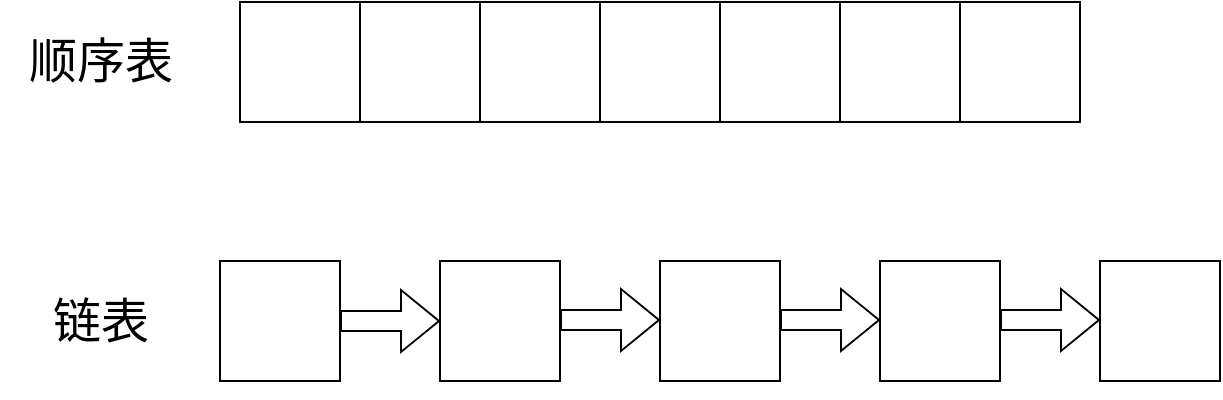 <mxfile version="24.2.5" type="device">
  <diagram name="第 1 页" id="ogwWU2leTlEK172iIz68">
    <mxGraphModel dx="1102" dy="810" grid="1" gridSize="10" guides="1" tooltips="1" connect="1" arrows="1" fold="1" page="1" pageScale="1" pageWidth="3300" pageHeight="4681" math="0" shadow="0">
      <root>
        <mxCell id="0" />
        <mxCell id="1" parent="0" />
        <mxCell id="HobCMAZj6ID0qoEqgHU3-1" value="" style="whiteSpace=wrap;html=1;aspect=fixed;" vertex="1" parent="1">
          <mxGeometry x="140" y="190" width="60" height="60" as="geometry" />
        </mxCell>
        <mxCell id="HobCMAZj6ID0qoEqgHU3-2" value="" style="whiteSpace=wrap;html=1;aspect=fixed;" vertex="1" parent="1">
          <mxGeometry x="200" y="190" width="60" height="60" as="geometry" />
        </mxCell>
        <mxCell id="HobCMAZj6ID0qoEqgHU3-3" value="" style="whiteSpace=wrap;html=1;aspect=fixed;" vertex="1" parent="1">
          <mxGeometry x="260" y="190" width="60" height="60" as="geometry" />
        </mxCell>
        <mxCell id="HobCMAZj6ID0qoEqgHU3-4" value="" style="whiteSpace=wrap;html=1;aspect=fixed;" vertex="1" parent="1">
          <mxGeometry x="320" y="190" width="60" height="60" as="geometry" />
        </mxCell>
        <mxCell id="HobCMAZj6ID0qoEqgHU3-5" value="" style="whiteSpace=wrap;html=1;aspect=fixed;" vertex="1" parent="1">
          <mxGeometry x="380" y="190" width="60" height="60" as="geometry" />
        </mxCell>
        <mxCell id="HobCMAZj6ID0qoEqgHU3-6" value="" style="whiteSpace=wrap;html=1;aspect=fixed;" vertex="1" parent="1">
          <mxGeometry x="440" y="190" width="60" height="60" as="geometry" />
        </mxCell>
        <mxCell id="HobCMAZj6ID0qoEqgHU3-7" value="" style="whiteSpace=wrap;html=1;aspect=fixed;" vertex="1" parent="1">
          <mxGeometry x="500" y="190" width="60" height="60" as="geometry" />
        </mxCell>
        <mxCell id="HobCMAZj6ID0qoEqgHU3-8" value="" style="whiteSpace=wrap;html=1;aspect=fixed;" vertex="1" parent="1">
          <mxGeometry x="130" y="319.5" width="60" height="60" as="geometry" />
        </mxCell>
        <mxCell id="HobCMAZj6ID0qoEqgHU3-9" value="" style="whiteSpace=wrap;html=1;aspect=fixed;" vertex="1" parent="1">
          <mxGeometry x="240" y="319.5" width="60" height="60" as="geometry" />
        </mxCell>
        <mxCell id="HobCMAZj6ID0qoEqgHU3-10" value="" style="whiteSpace=wrap;html=1;aspect=fixed;" vertex="1" parent="1">
          <mxGeometry x="350" y="319.5" width="60" height="60" as="geometry" />
        </mxCell>
        <mxCell id="HobCMAZj6ID0qoEqgHU3-11" value="" style="whiteSpace=wrap;html=1;aspect=fixed;" vertex="1" parent="1">
          <mxGeometry x="460" y="319.5" width="60" height="60" as="geometry" />
        </mxCell>
        <mxCell id="HobCMAZj6ID0qoEqgHU3-12" value="" style="whiteSpace=wrap;html=1;aspect=fixed;" vertex="1" parent="1">
          <mxGeometry x="570" y="319.5" width="60" height="60" as="geometry" />
        </mxCell>
        <mxCell id="HobCMAZj6ID0qoEqgHU3-13" value="" style="shape=flexArrow;endArrow=classic;html=1;rounded=0;exitX=1;exitY=0.5;exitDx=0;exitDy=0;entryX=0;entryY=0.5;entryDx=0;entryDy=0;" edge="1" parent="1" source="HobCMAZj6ID0qoEqgHU3-8" target="HobCMAZj6ID0qoEqgHU3-9">
          <mxGeometry width="50" height="50" relative="1" as="geometry">
            <mxPoint x="570" y="439.5" as="sourcePoint" />
            <mxPoint x="620" y="389.5" as="targetPoint" />
          </mxGeometry>
        </mxCell>
        <mxCell id="HobCMAZj6ID0qoEqgHU3-14" value="" style="shape=flexArrow;endArrow=classic;html=1;rounded=0;exitX=1;exitY=0.5;exitDx=0;exitDy=0;entryX=0;entryY=0.5;entryDx=0;entryDy=0;" edge="1" parent="1">
          <mxGeometry width="50" height="50" relative="1" as="geometry">
            <mxPoint x="300" y="349" as="sourcePoint" />
            <mxPoint x="350" y="349" as="targetPoint" />
          </mxGeometry>
        </mxCell>
        <mxCell id="HobCMAZj6ID0qoEqgHU3-15" value="" style="shape=flexArrow;endArrow=classic;html=1;rounded=0;exitX=1;exitY=0.5;exitDx=0;exitDy=0;entryX=0;entryY=0.5;entryDx=0;entryDy=0;" edge="1" parent="1">
          <mxGeometry width="50" height="50" relative="1" as="geometry">
            <mxPoint x="410" y="349" as="sourcePoint" />
            <mxPoint x="460" y="349" as="targetPoint" />
          </mxGeometry>
        </mxCell>
        <mxCell id="HobCMAZj6ID0qoEqgHU3-16" style="edgeStyle=orthogonalEdgeStyle;rounded=0;orthogonalLoop=1;jettySize=auto;html=1;exitX=0.5;exitY=1;exitDx=0;exitDy=0;" edge="1" parent="1" source="HobCMAZj6ID0qoEqgHU3-12" target="HobCMAZj6ID0qoEqgHU3-12">
          <mxGeometry relative="1" as="geometry" />
        </mxCell>
        <mxCell id="HobCMAZj6ID0qoEqgHU3-17" value="" style="shape=flexArrow;endArrow=classic;html=1;rounded=0;exitX=1;exitY=0.5;exitDx=0;exitDy=0;entryX=0;entryY=0.5;entryDx=0;entryDy=0;" edge="1" parent="1">
          <mxGeometry width="50" height="50" relative="1" as="geometry">
            <mxPoint x="520" y="349" as="sourcePoint" />
            <mxPoint x="570" y="349" as="targetPoint" />
          </mxGeometry>
        </mxCell>
        <mxCell id="HobCMAZj6ID0qoEqgHU3-18" value="&lt;font style=&quot;font-size: 24px;&quot;&gt;顺序表&lt;/font&gt;" style="text;html=1;align=center;verticalAlign=middle;resizable=0;points=[];autosize=1;strokeColor=none;fillColor=none;" vertex="1" parent="1">
          <mxGeometry x="20" y="200" width="100" height="40" as="geometry" />
        </mxCell>
        <mxCell id="HobCMAZj6ID0qoEqgHU3-19" value="&lt;font style=&quot;font-size: 24px;&quot;&gt;链表&lt;/font&gt;" style="text;html=1;align=center;verticalAlign=middle;resizable=0;points=[];autosize=1;strokeColor=none;fillColor=none;" vertex="1" parent="1">
          <mxGeometry x="35" y="329.5" width="70" height="40" as="geometry" />
        </mxCell>
      </root>
    </mxGraphModel>
  </diagram>
</mxfile>
